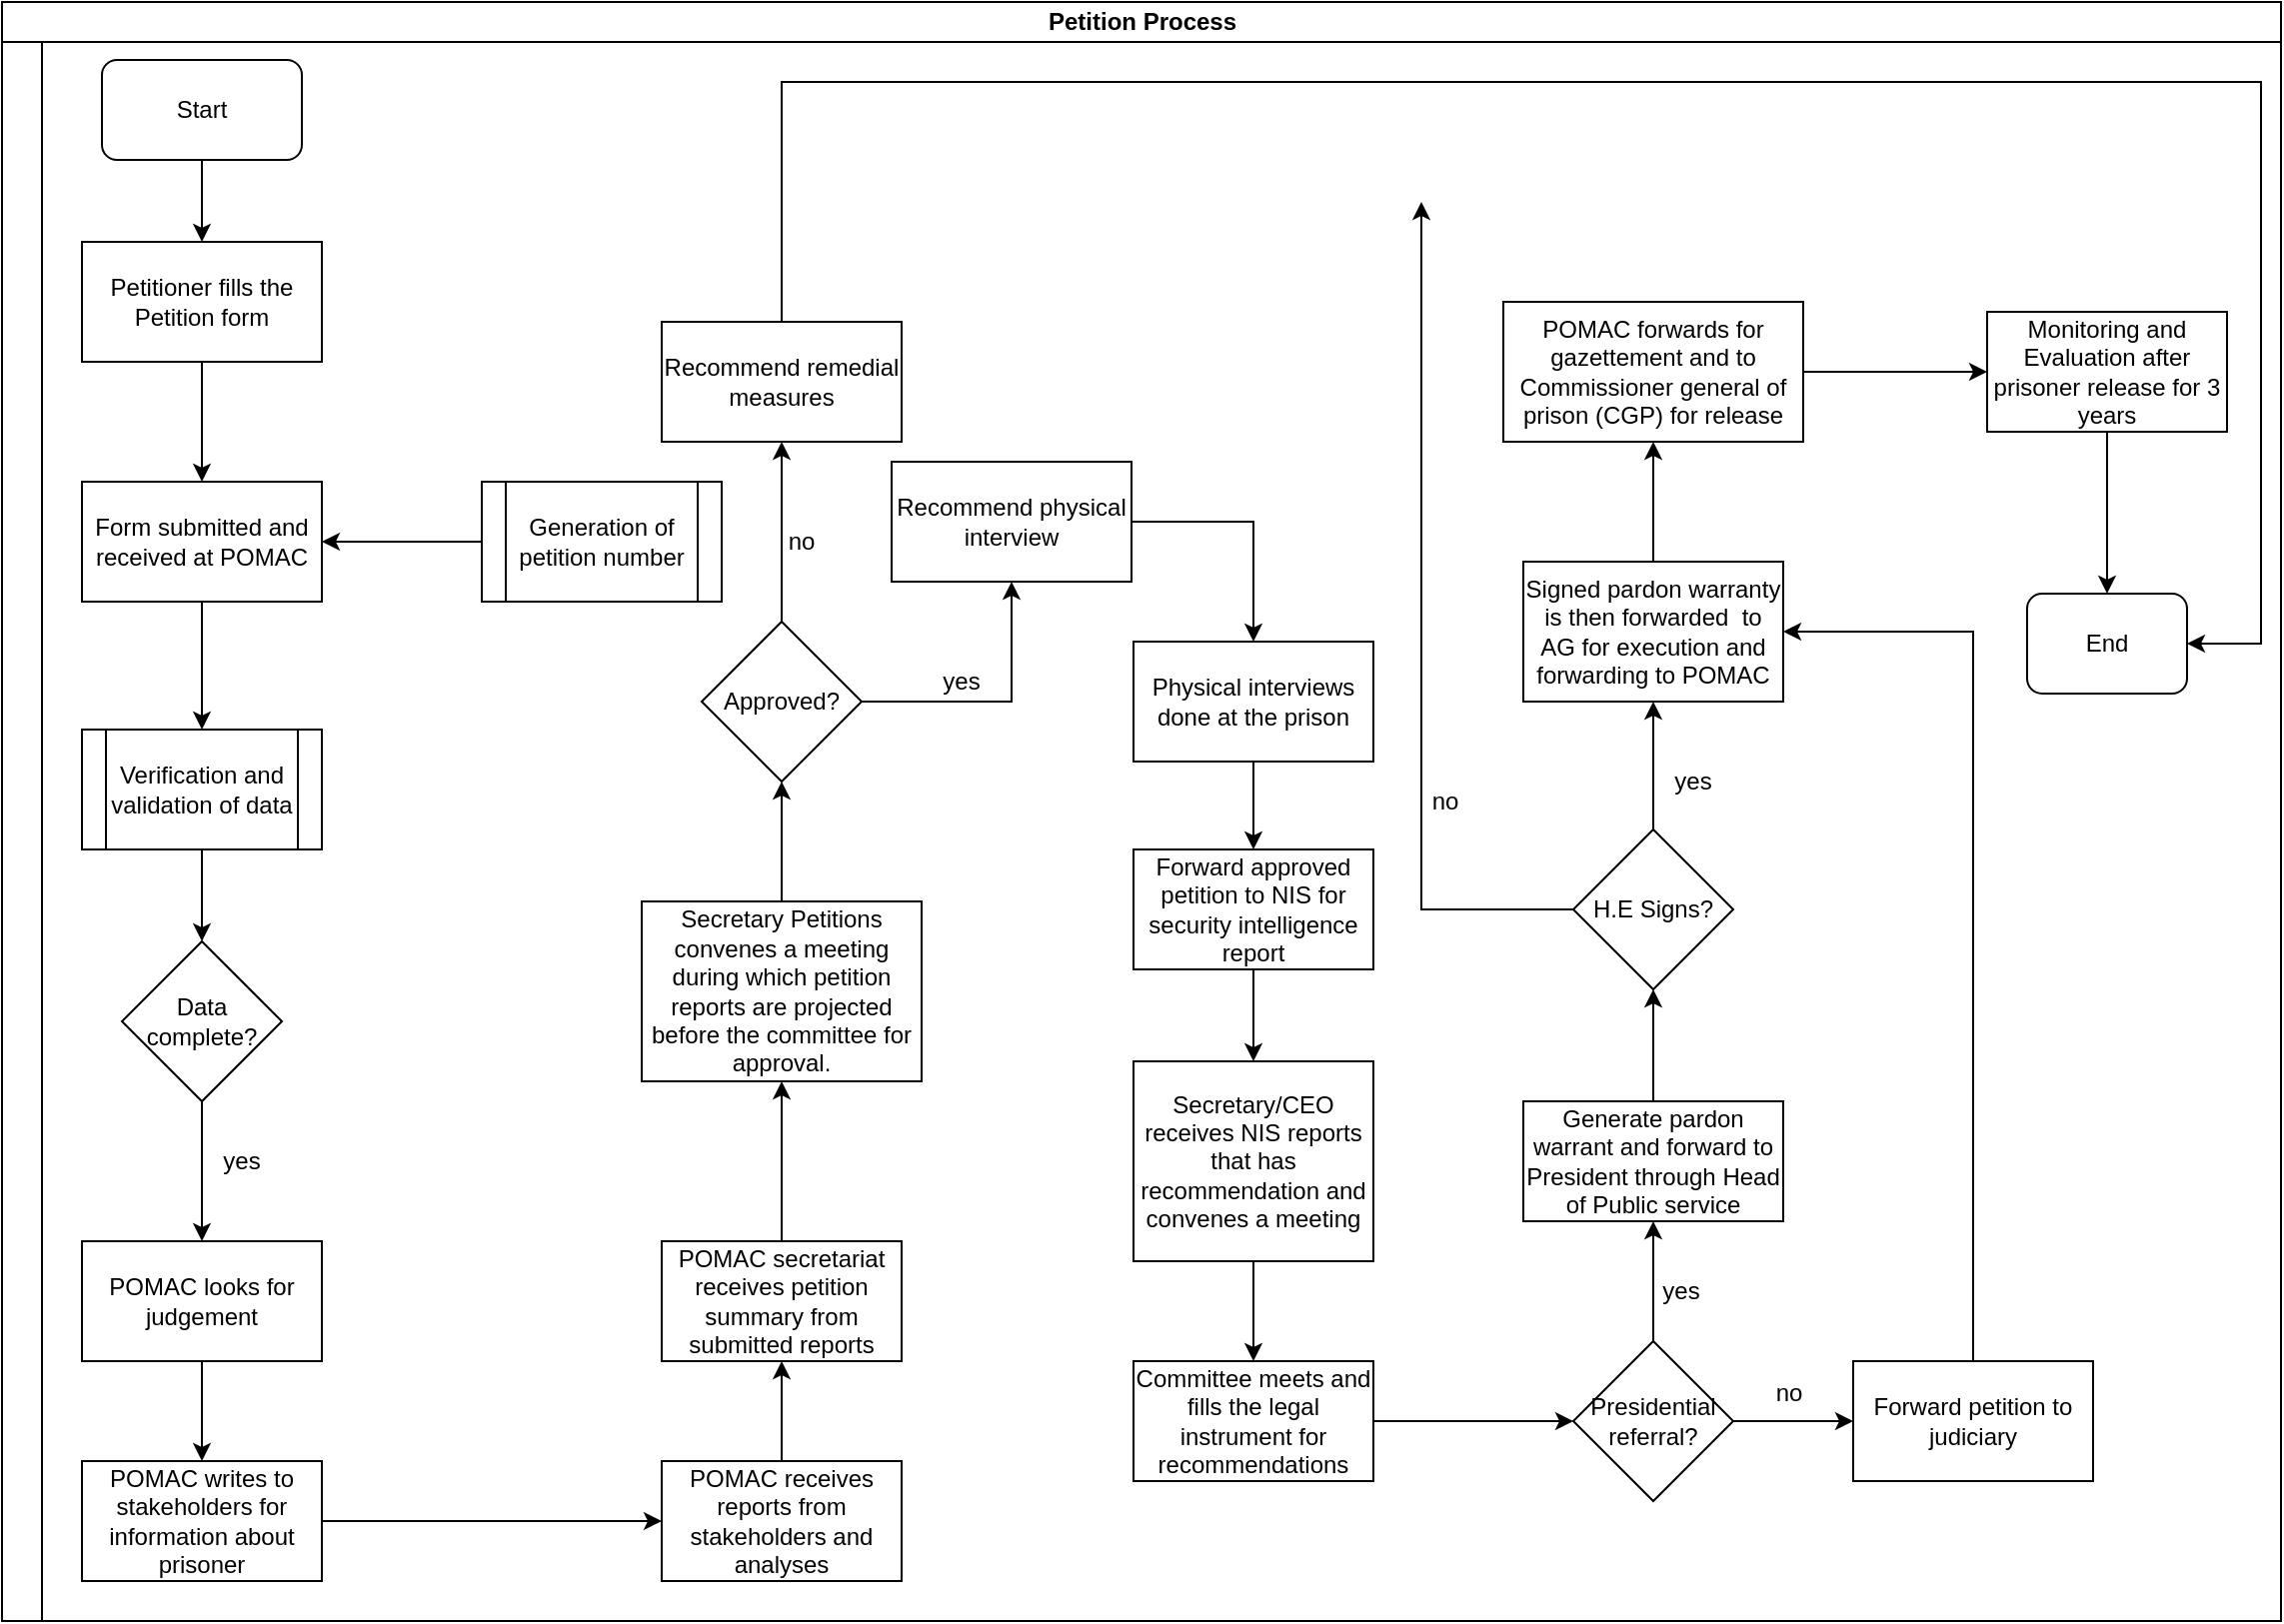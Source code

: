 <mxfile version="13.8.0" type="github">
  <diagram id="znga5Cu131E_-9qryZF8" name="Page-1">
    <mxGraphModel dx="910" dy="487" grid="1" gridSize="10" guides="1" tooltips="1" connect="1" arrows="1" fold="1" page="1" pageScale="1" pageWidth="1169" pageHeight="827" math="0" shadow="0">
      <root>
        <mxCell id="0" />
        <mxCell id="1" parent="0" />
        <mxCell id="18WlAGKv3SEhdBKcBWfW-1" value="Petition Process" style="swimlane;html=1;childLayout=stackLayout;resizeParent=1;resizeParentMax=0;horizontal=1;startSize=20;horizontalStack=0;" parent="1" vertex="1">
          <mxGeometry x="20" y="50" width="1140" height="810" as="geometry" />
        </mxCell>
        <mxCell id="18WlAGKv3SEhdBKcBWfW-2" value="" style="swimlane;html=1;startSize=20;horizontal=0;" parent="18WlAGKv3SEhdBKcBWfW-1" vertex="1">
          <mxGeometry y="20" width="1140" height="790" as="geometry" />
        </mxCell>
        <mxCell id="tqYWSmG6XYO8T_lrHcQw-3" value="" style="edgeStyle=orthogonalEdgeStyle;rounded=0;orthogonalLoop=1;jettySize=auto;html=1;entryX=0.5;entryY=0;entryDx=0;entryDy=0;" parent="18WlAGKv3SEhdBKcBWfW-2" source="tqYWSmG6XYO8T_lrHcQw-1" target="tqYWSmG6XYO8T_lrHcQw-4" edge="1">
          <mxGeometry relative="1" as="geometry">
            <mxPoint x="100" y="135" as="targetPoint" />
          </mxGeometry>
        </mxCell>
        <mxCell id="tqYWSmG6XYO8T_lrHcQw-1" value="Start" style="rounded=1;whiteSpace=wrap;html=1;" parent="18WlAGKv3SEhdBKcBWfW-2" vertex="1">
          <mxGeometry x="50" y="9" width="100" height="50" as="geometry" />
        </mxCell>
        <mxCell id="tqYWSmG6XYO8T_lrHcQw-4" value="Petitioner fills the Petition form" style="rounded=0;whiteSpace=wrap;html=1;" parent="18WlAGKv3SEhdBKcBWfW-2" vertex="1">
          <mxGeometry x="40" y="100" width="120" height="60" as="geometry" />
        </mxCell>
        <mxCell id="XICMrNqC_bUasMm1yP-3-44" value="POMAC forwards for gazettement and to Commissioner general of prison (CGP) for release" style="whiteSpace=wrap;html=1;rounded=0;" vertex="1" parent="18WlAGKv3SEhdBKcBWfW-2">
          <mxGeometry x="751" y="130" width="150" height="70" as="geometry" />
        </mxCell>
        <mxCell id="XICMrNqC_bUasMm1yP-3-46" value="Monitoring and Evaluation after prisoner release for 3 years" style="whiteSpace=wrap;html=1;rounded=0;" vertex="1" parent="18WlAGKv3SEhdBKcBWfW-2">
          <mxGeometry x="993" y="135" width="120" height="60" as="geometry" />
        </mxCell>
        <mxCell id="XICMrNqC_bUasMm1yP-3-13" value="Recommend physical interview" style="whiteSpace=wrap;html=1;rounded=0;" vertex="1" parent="18WlAGKv3SEhdBKcBWfW-2">
          <mxGeometry x="445" y="210" width="120" height="60" as="geometry" />
        </mxCell>
        <mxCell id="tqYWSmG6XYO8T_lrHcQw-9" value="Generation of petition number" style="shape=process;whiteSpace=wrap;html=1;backgroundOutline=1;" parent="18WlAGKv3SEhdBKcBWfW-2" vertex="1">
          <mxGeometry x="240" y="220" width="120" height="60" as="geometry" />
        </mxCell>
        <mxCell id="tqYWSmG6XYO8T_lrHcQw-5" value="Form submitted and received at POMAC" style="whiteSpace=wrap;html=1;rounded=0;" parent="18WlAGKv3SEhdBKcBWfW-2" vertex="1">
          <mxGeometry x="40" y="220" width="120" height="60" as="geometry" />
        </mxCell>
        <mxCell id="XICMrNqC_bUasMm1yP-3-54" value="no" style="text;html=1;strokeColor=none;fillColor=none;align=center;verticalAlign=middle;whiteSpace=wrap;rounded=0;" vertex="1" parent="18WlAGKv3SEhdBKcBWfW-2">
          <mxGeometry x="380" y="240" width="40" height="20" as="geometry" />
        </mxCell>
        <mxCell id="XICMrNqC_bUasMm1yP-3-38" value="Signed pardon warranty is then forwarded&amp;nbsp; to AG for execution and forwarding to POMAC" style="whiteSpace=wrap;html=1;rounded=0;" vertex="1" parent="18WlAGKv3SEhdBKcBWfW-2">
          <mxGeometry x="761" y="260" width="130" height="70" as="geometry" />
        </mxCell>
        <mxCell id="XICMrNqC_bUasMm1yP-3-57" value="End" style="rounded=1;whiteSpace=wrap;html=1;" vertex="1" parent="18WlAGKv3SEhdBKcBWfW-2">
          <mxGeometry x="1013" y="276" width="80" height="50" as="geometry" />
        </mxCell>
        <mxCell id="XICMrNqC_bUasMm1yP-3-15" value="yes" style="text;html=1;strokeColor=none;fillColor=none;align=center;verticalAlign=middle;whiteSpace=wrap;rounded=0;" vertex="1" parent="18WlAGKv3SEhdBKcBWfW-2">
          <mxGeometry x="460" y="310" width="40" height="20" as="geometry" />
        </mxCell>
        <mxCell id="XICMrNqC_bUasMm1yP-3-11" value="Approved?" style="rhombus;whiteSpace=wrap;html=1;rounded=0;" vertex="1" parent="18WlAGKv3SEhdBKcBWfW-2">
          <mxGeometry x="350" y="290" width="80" height="80" as="geometry" />
        </mxCell>
        <mxCell id="XICMrNqC_bUasMm1yP-3-16" value="Physical interviews done at the prison" style="whiteSpace=wrap;html=1;rounded=0;" vertex="1" parent="18WlAGKv3SEhdBKcBWfW-2">
          <mxGeometry x="566" y="300" width="120" height="60" as="geometry" />
        </mxCell>
        <mxCell id="XICMrNqC_bUasMm1yP-3-42" value="yes" style="text;html=1;strokeColor=none;fillColor=none;align=center;verticalAlign=middle;whiteSpace=wrap;rounded=0;" vertex="1" parent="18WlAGKv3SEhdBKcBWfW-2">
          <mxGeometry x="826" y="360" width="40" height="20" as="geometry" />
        </mxCell>
        <mxCell id="tqYWSmG6XYO8T_lrHcQw-7" value="Verification and validation of data" style="shape=process;whiteSpace=wrap;html=1;backgroundOutline=1;rounded=0;" parent="18WlAGKv3SEhdBKcBWfW-2" vertex="1">
          <mxGeometry x="40" y="344" width="120" height="60" as="geometry" />
        </mxCell>
        <mxCell id="XICMrNqC_bUasMm1yP-3-60" value="no" style="text;html=1;strokeColor=none;fillColor=none;align=center;verticalAlign=middle;whiteSpace=wrap;rounded=0;" vertex="1" parent="18WlAGKv3SEhdBKcBWfW-2">
          <mxGeometry x="702" y="370" width="40" height="20" as="geometry" />
        </mxCell>
        <mxCell id="XICMrNqC_bUasMm1yP-3-18" value="Forward approved petition to NIS for security intelligence report" style="whiteSpace=wrap;html=1;rounded=0;" vertex="1" parent="18WlAGKv3SEhdBKcBWfW-2">
          <mxGeometry x="566" y="404" width="120" height="60" as="geometry" />
        </mxCell>
        <mxCell id="XICMrNqC_bUasMm1yP-3-36" value="H.E Signs?" style="rhombus;whiteSpace=wrap;html=1;rounded=0;" vertex="1" parent="18WlAGKv3SEhdBKcBWfW-2">
          <mxGeometry x="786" y="394" width="80" height="80" as="geometry" />
        </mxCell>
        <mxCell id="tqYWSmG6XYO8T_lrHcQw-11" value="Data complete?" style="rhombus;whiteSpace=wrap;html=1;rounded=0;" parent="18WlAGKv3SEhdBKcBWfW-2" vertex="1">
          <mxGeometry x="60" y="450" width="80" height="80" as="geometry" />
        </mxCell>
        <mxCell id="XICMrNqC_bUasMm1yP-3-7" value="Secretary Petitions convenes a meeting during which petition reports are projected before the committee for approval." style="whiteSpace=wrap;html=1;rounded=0;" vertex="1" parent="18WlAGKv3SEhdBKcBWfW-2">
          <mxGeometry x="320" y="430" width="140" height="90" as="geometry" />
        </mxCell>
        <mxCell id="XICMrNqC_bUasMm1yP-3-28" value="Generate pardon warrant and forward to President through Head of Public service" style="whiteSpace=wrap;html=1;rounded=0;" vertex="1" parent="18WlAGKv3SEhdBKcBWfW-2">
          <mxGeometry x="761" y="530" width="130" height="60" as="geometry" />
        </mxCell>
        <mxCell id="XICMrNqC_bUasMm1yP-3-20" value="Secretary/CEO receives NIS reports that has recommendation and convenes a meeting" style="whiteSpace=wrap;html=1;rounded=0;" vertex="1" parent="18WlAGKv3SEhdBKcBWfW-2">
          <mxGeometry x="566" y="510" width="120" height="100" as="geometry" />
        </mxCell>
        <mxCell id="tqYWSmG6XYO8T_lrHcQw-15" value="yes" style="text;html=1;strokeColor=none;fillColor=none;align=center;verticalAlign=middle;whiteSpace=wrap;rounded=0;" parent="18WlAGKv3SEhdBKcBWfW-2" vertex="1">
          <mxGeometry x="100" y="550" width="40" height="20" as="geometry" />
        </mxCell>
        <mxCell id="XICMrNqC_bUasMm1yP-3-5" value="POMAC secretariat receives petition summary from submitted reports" style="whiteSpace=wrap;html=1;rounded=0;" vertex="1" parent="18WlAGKv3SEhdBKcBWfW-2">
          <mxGeometry x="330" y="600" width="120" height="60" as="geometry" />
        </mxCell>
        <mxCell id="tqYWSmG6XYO8T_lrHcQw-13" value="POMAC looks for judgement " style="whiteSpace=wrap;html=1;rounded=0;" parent="18WlAGKv3SEhdBKcBWfW-2" vertex="1">
          <mxGeometry x="40" y="600" width="120" height="60" as="geometry" />
        </mxCell>
        <mxCell id="tqYWSmG6XYO8T_lrHcQw-6" value="" style="edgeStyle=orthogonalEdgeStyle;rounded=0;orthogonalLoop=1;jettySize=auto;html=1;" parent="18WlAGKv3SEhdBKcBWfW-2" source="tqYWSmG6XYO8T_lrHcQw-4" target="tqYWSmG6XYO8T_lrHcQw-5" edge="1">
          <mxGeometry relative="1" as="geometry" />
        </mxCell>
        <mxCell id="tqYWSmG6XYO8T_lrHcQw-10" value="" style="edgeStyle=orthogonalEdgeStyle;rounded=0;orthogonalLoop=1;jettySize=auto;html=1;" parent="18WlAGKv3SEhdBKcBWfW-2" source="tqYWSmG6XYO8T_lrHcQw-9" target="tqYWSmG6XYO8T_lrHcQw-5" edge="1">
          <mxGeometry relative="1" as="geometry" />
        </mxCell>
        <mxCell id="tqYWSmG6XYO8T_lrHcQw-8" value="" style="edgeStyle=orthogonalEdgeStyle;rounded=0;orthogonalLoop=1;jettySize=auto;html=1;" parent="18WlAGKv3SEhdBKcBWfW-2" source="tqYWSmG6XYO8T_lrHcQw-5" target="tqYWSmG6XYO8T_lrHcQw-7" edge="1">
          <mxGeometry relative="1" as="geometry" />
        </mxCell>
        <mxCell id="tqYWSmG6XYO8T_lrHcQw-12" value="" style="edgeStyle=orthogonalEdgeStyle;rounded=0;orthogonalLoop=1;jettySize=auto;html=1;" parent="18WlAGKv3SEhdBKcBWfW-2" source="tqYWSmG6XYO8T_lrHcQw-7" target="tqYWSmG6XYO8T_lrHcQw-11" edge="1">
          <mxGeometry relative="1" as="geometry" />
        </mxCell>
        <mxCell id="XICMrNqC_bUasMm1yP-3-25" value="" style="edgeStyle=orthogonalEdgeStyle;rounded=0;orthogonalLoop=1;jettySize=auto;html=1;entryX=0.5;entryY=0;entryDx=0;entryDy=0;" edge="1" parent="18WlAGKv3SEhdBKcBWfW-2" source="tqYWSmG6XYO8T_lrHcQw-11" target="tqYWSmG6XYO8T_lrHcQw-13">
          <mxGeometry relative="1" as="geometry">
            <mxPoint x="100" y="610" as="targetPoint" />
          </mxGeometry>
        </mxCell>
        <mxCell id="XICMrNqC_bUasMm1yP-3-2" value="" style="edgeStyle=orthogonalEdgeStyle;rounded=0;orthogonalLoop=1;jettySize=auto;html=1;" edge="1" parent="18WlAGKv3SEhdBKcBWfW-2" source="tqYWSmG6XYO8T_lrHcQw-13" target="XICMrNqC_bUasMm1yP-3-1">
          <mxGeometry relative="1" as="geometry" />
        </mxCell>
        <mxCell id="XICMrNqC_bUasMm1yP-3-30" value="yes" style="text;html=1;strokeColor=none;fillColor=none;align=center;verticalAlign=middle;whiteSpace=wrap;rounded=0;" vertex="1" parent="18WlAGKv3SEhdBKcBWfW-2">
          <mxGeometry x="820" y="615" width="40" height="20" as="geometry" />
        </mxCell>
        <mxCell id="XICMrNqC_bUasMm1yP-3-35" value="no" style="text;html=1;strokeColor=none;fillColor=none;align=center;verticalAlign=middle;whiteSpace=wrap;rounded=0;" vertex="1" parent="18WlAGKv3SEhdBKcBWfW-2">
          <mxGeometry x="874" y="666" width="40" height="20" as="geometry" />
        </mxCell>
        <mxCell id="XICMrNqC_bUasMm1yP-3-22" value="Committee meets and fills the legal instrument for recommendations" style="whiteSpace=wrap;html=1;rounded=0;" vertex="1" parent="18WlAGKv3SEhdBKcBWfW-2">
          <mxGeometry x="566" y="660" width="120" height="60" as="geometry" />
        </mxCell>
        <mxCell id="XICMrNqC_bUasMm1yP-3-3" value="POMAC receives reports from stakeholders and analyses" style="whiteSpace=wrap;html=1;rounded=0;" vertex="1" parent="18WlAGKv3SEhdBKcBWfW-2">
          <mxGeometry x="330" y="710" width="120" height="60" as="geometry" />
        </mxCell>
        <mxCell id="XICMrNqC_bUasMm1yP-3-1" value="POMAC writes to stakeholders for information about prisoner" style="whiteSpace=wrap;html=1;rounded=0;" vertex="1" parent="18WlAGKv3SEhdBKcBWfW-2">
          <mxGeometry x="40" y="710" width="120" height="60" as="geometry" />
        </mxCell>
        <mxCell id="XICMrNqC_bUasMm1yP-3-4" value="" style="edgeStyle=orthogonalEdgeStyle;rounded=0;orthogonalLoop=1;jettySize=auto;html=1;" edge="1" parent="18WlAGKv3SEhdBKcBWfW-2" source="XICMrNqC_bUasMm1yP-3-1" target="XICMrNqC_bUasMm1yP-3-3">
          <mxGeometry relative="1" as="geometry" />
        </mxCell>
        <mxCell id="XICMrNqC_bUasMm1yP-3-6" value="" style="edgeStyle=orthogonalEdgeStyle;rounded=0;orthogonalLoop=1;jettySize=auto;html=1;" edge="1" parent="18WlAGKv3SEhdBKcBWfW-2" source="XICMrNqC_bUasMm1yP-3-3" target="XICMrNqC_bUasMm1yP-3-5">
          <mxGeometry relative="1" as="geometry" />
        </mxCell>
        <mxCell id="XICMrNqC_bUasMm1yP-3-8" value="" style="edgeStyle=orthogonalEdgeStyle;rounded=0;orthogonalLoop=1;jettySize=auto;html=1;" edge="1" parent="18WlAGKv3SEhdBKcBWfW-2" source="XICMrNqC_bUasMm1yP-3-5" target="XICMrNqC_bUasMm1yP-3-7">
          <mxGeometry relative="1" as="geometry" />
        </mxCell>
        <mxCell id="XICMrNqC_bUasMm1yP-3-12" value="" style="edgeStyle=orthogonalEdgeStyle;rounded=0;orthogonalLoop=1;jettySize=auto;html=1;" edge="1" parent="18WlAGKv3SEhdBKcBWfW-2" source="XICMrNqC_bUasMm1yP-3-7" target="XICMrNqC_bUasMm1yP-3-11">
          <mxGeometry relative="1" as="geometry" />
        </mxCell>
        <mxCell id="XICMrNqC_bUasMm1yP-3-14" value="" style="edgeStyle=orthogonalEdgeStyle;rounded=0;orthogonalLoop=1;jettySize=auto;html=1;" edge="1" parent="18WlAGKv3SEhdBKcBWfW-2" source="XICMrNqC_bUasMm1yP-3-11" target="XICMrNqC_bUasMm1yP-3-13">
          <mxGeometry relative="1" as="geometry" />
        </mxCell>
        <mxCell id="XICMrNqC_bUasMm1yP-3-17" value="" style="edgeStyle=orthogonalEdgeStyle;rounded=0;orthogonalLoop=1;jettySize=auto;html=1;" edge="1" parent="18WlAGKv3SEhdBKcBWfW-2" source="XICMrNqC_bUasMm1yP-3-13" target="XICMrNqC_bUasMm1yP-3-16">
          <mxGeometry relative="1" as="geometry" />
        </mxCell>
        <mxCell id="XICMrNqC_bUasMm1yP-3-19" value="" style="edgeStyle=orthogonalEdgeStyle;rounded=0;orthogonalLoop=1;jettySize=auto;html=1;" edge="1" parent="18WlAGKv3SEhdBKcBWfW-2" source="XICMrNqC_bUasMm1yP-3-16" target="XICMrNqC_bUasMm1yP-3-18">
          <mxGeometry relative="1" as="geometry" />
        </mxCell>
        <mxCell id="XICMrNqC_bUasMm1yP-3-21" value="" style="edgeStyle=orthogonalEdgeStyle;rounded=0;orthogonalLoop=1;jettySize=auto;html=1;" edge="1" parent="18WlAGKv3SEhdBKcBWfW-2" source="XICMrNqC_bUasMm1yP-3-18" target="XICMrNqC_bUasMm1yP-3-20">
          <mxGeometry relative="1" as="geometry" />
        </mxCell>
        <mxCell id="XICMrNqC_bUasMm1yP-3-23" value="" style="edgeStyle=orthogonalEdgeStyle;rounded=0;orthogonalLoop=1;jettySize=auto;html=1;" edge="1" parent="18WlAGKv3SEhdBKcBWfW-2" source="XICMrNqC_bUasMm1yP-3-20" target="XICMrNqC_bUasMm1yP-3-22">
          <mxGeometry relative="1" as="geometry" />
        </mxCell>
        <mxCell id="XICMrNqC_bUasMm1yP-3-37" value="" style="edgeStyle=orthogonalEdgeStyle;rounded=0;orthogonalLoop=1;jettySize=auto;html=1;" edge="1" parent="18WlAGKv3SEhdBKcBWfW-2" source="XICMrNqC_bUasMm1yP-3-28" target="XICMrNqC_bUasMm1yP-3-36">
          <mxGeometry relative="1" as="geometry" />
        </mxCell>
        <mxCell id="XICMrNqC_bUasMm1yP-3-39" value="" style="edgeStyle=orthogonalEdgeStyle;rounded=0;orthogonalLoop=1;jettySize=auto;html=1;" edge="1" parent="18WlAGKv3SEhdBKcBWfW-2" source="XICMrNqC_bUasMm1yP-3-36" target="XICMrNqC_bUasMm1yP-3-38">
          <mxGeometry relative="1" as="geometry" />
        </mxCell>
        <mxCell id="XICMrNqC_bUasMm1yP-3-45" value="" style="edgeStyle=orthogonalEdgeStyle;rounded=0;orthogonalLoop=1;jettySize=auto;html=1;" edge="1" parent="18WlAGKv3SEhdBKcBWfW-2" source="XICMrNqC_bUasMm1yP-3-38" target="XICMrNqC_bUasMm1yP-3-44">
          <mxGeometry relative="1" as="geometry" />
        </mxCell>
        <mxCell id="XICMrNqC_bUasMm1yP-3-47" value="" style="edgeStyle=orthogonalEdgeStyle;rounded=0;orthogonalLoop=1;jettySize=auto;html=1;" edge="1" parent="18WlAGKv3SEhdBKcBWfW-2" source="XICMrNqC_bUasMm1yP-3-44" target="XICMrNqC_bUasMm1yP-3-46">
          <mxGeometry relative="1" as="geometry" />
        </mxCell>
        <mxCell id="XICMrNqC_bUasMm1yP-3-56" value="" style="edgeStyle=orthogonalEdgeStyle;rounded=0;orthogonalLoop=1;jettySize=auto;html=1;entryX=0.5;entryY=0;entryDx=0;entryDy=0;" edge="1" parent="18WlAGKv3SEhdBKcBWfW-2" source="XICMrNqC_bUasMm1yP-3-46" target="XICMrNqC_bUasMm1yP-3-57">
          <mxGeometry relative="1" as="geometry">
            <mxPoint x="1030" y="275" as="targetPoint" />
          </mxGeometry>
        </mxCell>
        <mxCell id="XICMrNqC_bUasMm1yP-3-29" value="" style="edgeStyle=orthogonalEdgeStyle;rounded=0;orthogonalLoop=1;jettySize=auto;html=1;" edge="1" parent="1" source="XICMrNqC_bUasMm1yP-3-26" target="XICMrNqC_bUasMm1yP-3-28">
          <mxGeometry relative="1" as="geometry" />
        </mxCell>
        <mxCell id="XICMrNqC_bUasMm1yP-3-34" value="" style="edgeStyle=orthogonalEdgeStyle;rounded=0;orthogonalLoop=1;jettySize=auto;html=1;" edge="1" parent="1" source="XICMrNqC_bUasMm1yP-3-26" target="XICMrNqC_bUasMm1yP-3-33">
          <mxGeometry relative="1" as="geometry" />
        </mxCell>
        <mxCell id="XICMrNqC_bUasMm1yP-3-26" value="Presidential referral?" style="rhombus;whiteSpace=wrap;html=1;rounded=0;" vertex="1" parent="1">
          <mxGeometry x="806" y="720" width="80" height="80" as="geometry" />
        </mxCell>
        <mxCell id="XICMrNqC_bUasMm1yP-3-27" value="" style="edgeStyle=orthogonalEdgeStyle;rounded=0;orthogonalLoop=1;jettySize=auto;html=1;" edge="1" parent="1" source="XICMrNqC_bUasMm1yP-3-22" target="XICMrNqC_bUasMm1yP-3-26">
          <mxGeometry relative="1" as="geometry" />
        </mxCell>
        <mxCell id="XICMrNqC_bUasMm1yP-3-49" value="" style="edgeStyle=orthogonalEdgeStyle;rounded=0;orthogonalLoop=1;jettySize=auto;html=1;entryX=1;entryY=0.5;entryDx=0;entryDy=0;exitX=0.5;exitY=0;exitDx=0;exitDy=0;" edge="1" parent="1" source="XICMrNqC_bUasMm1yP-3-33" target="XICMrNqC_bUasMm1yP-3-38">
          <mxGeometry relative="1" as="geometry">
            <mxPoint x="1006" y="660" as="targetPoint" />
            <Array as="points">
              <mxPoint x="1006" y="365" />
            </Array>
          </mxGeometry>
        </mxCell>
        <mxCell id="XICMrNqC_bUasMm1yP-3-33" value="Forward petition to judiciary" style="whiteSpace=wrap;html=1;rounded=0;" vertex="1" parent="1">
          <mxGeometry x="946" y="730" width="120" height="60" as="geometry" />
        </mxCell>
        <mxCell id="XICMrNqC_bUasMm1yP-3-51" value="" style="edgeStyle=orthogonalEdgeStyle;rounded=0;orthogonalLoop=1;jettySize=auto;html=1;" edge="1" parent="1" source="XICMrNqC_bUasMm1yP-3-36">
          <mxGeometry relative="1" as="geometry">
            <mxPoint x="730" y="150" as="targetPoint" />
            <Array as="points">
              <mxPoint x="730" y="504" />
              <mxPoint x="730" y="160" />
            </Array>
          </mxGeometry>
        </mxCell>
        <mxCell id="XICMrNqC_bUasMm1yP-3-59" value="" style="edgeStyle=orthogonalEdgeStyle;rounded=0;orthogonalLoop=1;jettySize=auto;html=1;entryX=1;entryY=0.5;entryDx=0;entryDy=0;" edge="1" parent="1" source="XICMrNqC_bUasMm1yP-3-52" target="XICMrNqC_bUasMm1yP-3-57">
          <mxGeometry relative="1" as="geometry">
            <mxPoint x="410" y="140" as="targetPoint" />
            <Array as="points">
              <mxPoint x="410" y="90" />
              <mxPoint x="1150" y="90" />
              <mxPoint x="1150" y="371" />
            </Array>
          </mxGeometry>
        </mxCell>
        <mxCell id="XICMrNqC_bUasMm1yP-3-52" value="Recommend remedial measures" style="whiteSpace=wrap;html=1;rounded=0;" vertex="1" parent="1">
          <mxGeometry x="350" y="210" width="120" height="60" as="geometry" />
        </mxCell>
        <mxCell id="XICMrNqC_bUasMm1yP-3-53" value="" style="edgeStyle=orthogonalEdgeStyle;rounded=0;orthogonalLoop=1;jettySize=auto;html=1;" edge="1" parent="1" source="XICMrNqC_bUasMm1yP-3-11" target="XICMrNqC_bUasMm1yP-3-52">
          <mxGeometry relative="1" as="geometry" />
        </mxCell>
      </root>
    </mxGraphModel>
  </diagram>
</mxfile>
